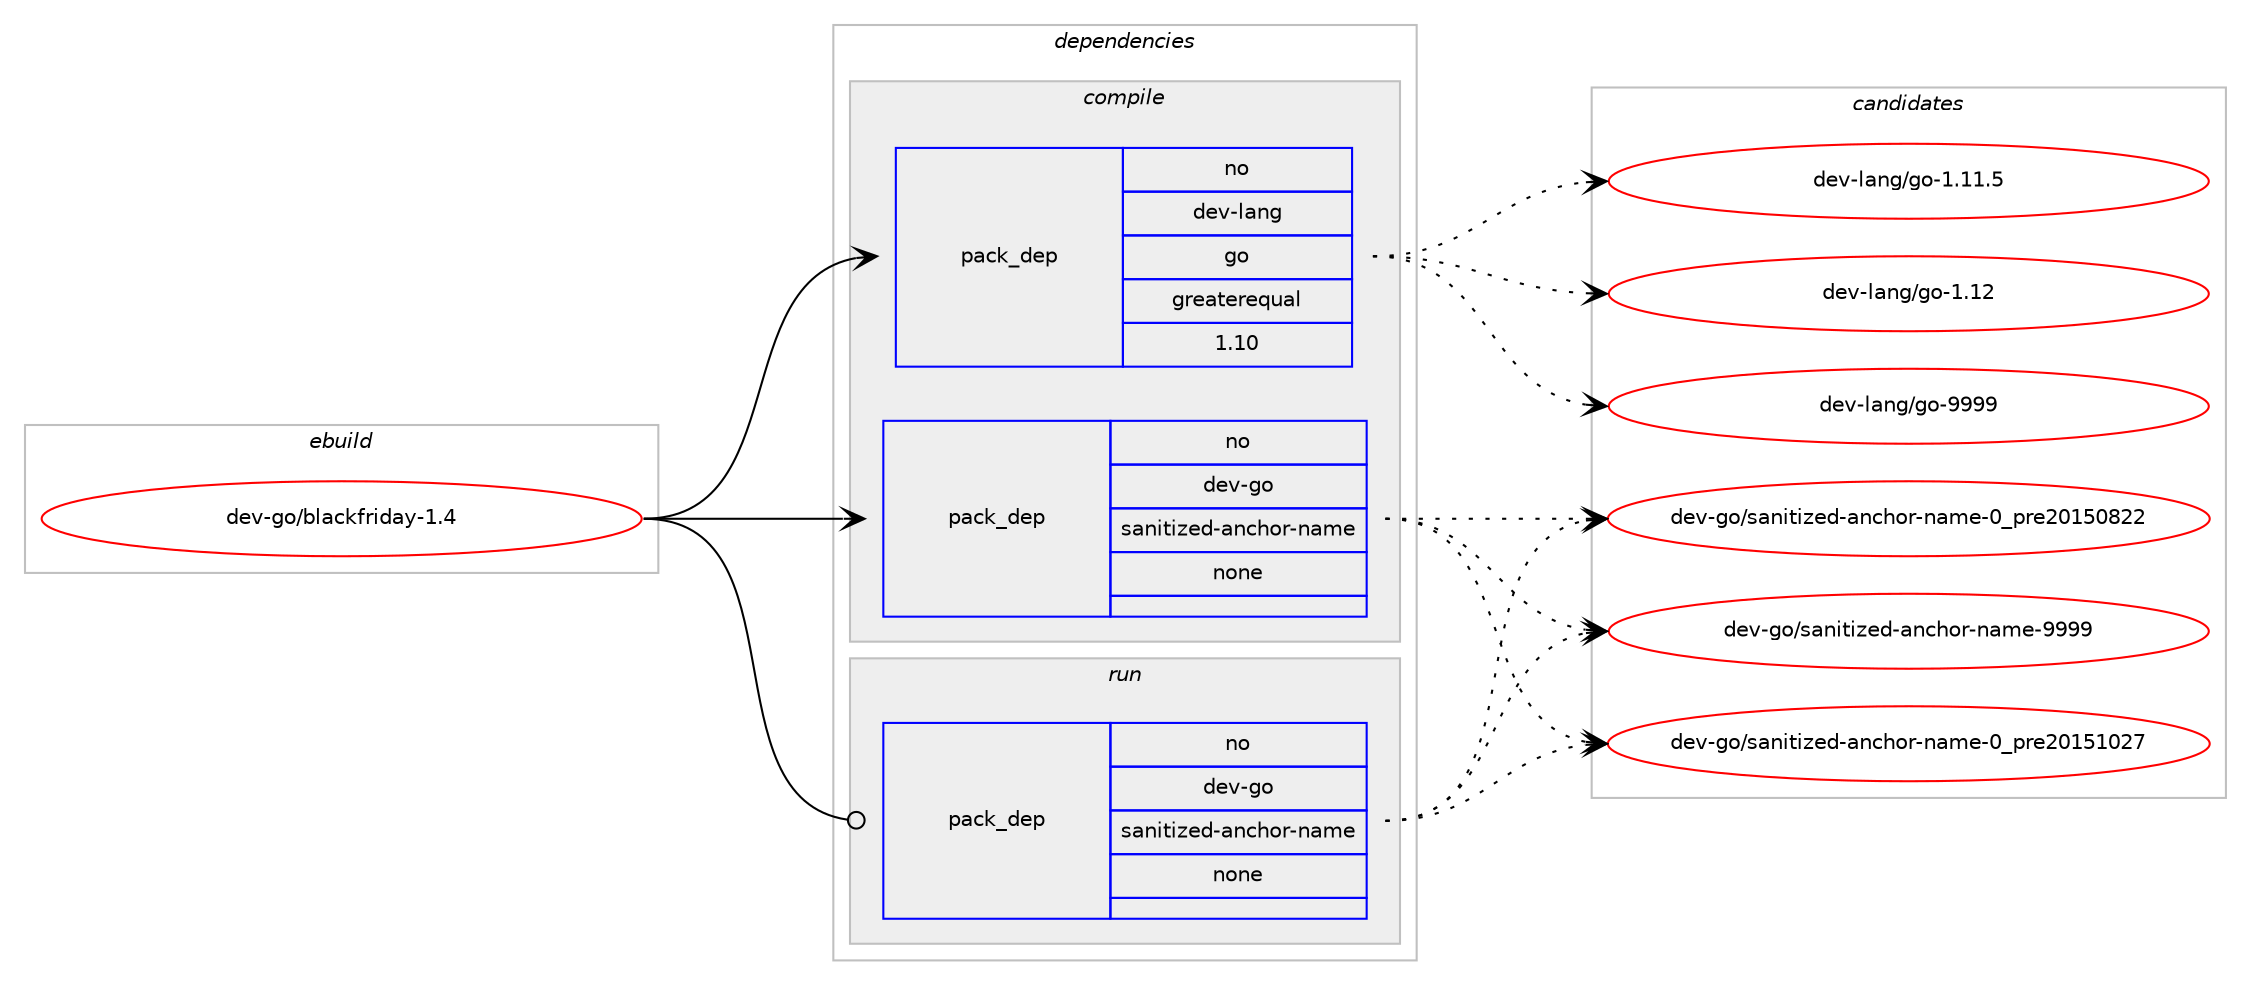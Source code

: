 digraph prolog {

# *************
# Graph options
# *************

newrank=true;
concentrate=true;
compound=true;
graph [rankdir=LR,fontname=Helvetica,fontsize=10,ranksep=1.5];#, ranksep=2.5, nodesep=0.2];
edge  [arrowhead=vee];
node  [fontname=Helvetica,fontsize=10];

# **********
# The ebuild
# **********

subgraph cluster_leftcol {
color=gray;
rank=same;
label=<<i>ebuild</i>>;
id [label="dev-go/blackfriday-1.4", color=red, width=4, href="../dev-go/blackfriday-1.4.svg"];
}

# ****************
# The dependencies
# ****************

subgraph cluster_midcol {
color=gray;
label=<<i>dependencies</i>>;
subgraph cluster_compile {
fillcolor="#eeeeee";
style=filled;
label=<<i>compile</i>>;
subgraph pack945750 {
dependency1325222 [label=<<TABLE BORDER="0" CELLBORDER="1" CELLSPACING="0" CELLPADDING="4" WIDTH="220"><TR><TD ROWSPAN="6" CELLPADDING="30">pack_dep</TD></TR><TR><TD WIDTH="110">no</TD></TR><TR><TD>dev-go</TD></TR><TR><TD>sanitized-anchor-name</TD></TR><TR><TD>none</TD></TR><TR><TD></TD></TR></TABLE>>, shape=none, color=blue];
}
id:e -> dependency1325222:w [weight=20,style="solid",arrowhead="vee"];
subgraph pack945751 {
dependency1325223 [label=<<TABLE BORDER="0" CELLBORDER="1" CELLSPACING="0" CELLPADDING="4" WIDTH="220"><TR><TD ROWSPAN="6" CELLPADDING="30">pack_dep</TD></TR><TR><TD WIDTH="110">no</TD></TR><TR><TD>dev-lang</TD></TR><TR><TD>go</TD></TR><TR><TD>greaterequal</TD></TR><TR><TD>1.10</TD></TR></TABLE>>, shape=none, color=blue];
}
id:e -> dependency1325223:w [weight=20,style="solid",arrowhead="vee"];
}
subgraph cluster_compileandrun {
fillcolor="#eeeeee";
style=filled;
label=<<i>compile and run</i>>;
}
subgraph cluster_run {
fillcolor="#eeeeee";
style=filled;
label=<<i>run</i>>;
subgraph pack945752 {
dependency1325224 [label=<<TABLE BORDER="0" CELLBORDER="1" CELLSPACING="0" CELLPADDING="4" WIDTH="220"><TR><TD ROWSPAN="6" CELLPADDING="30">pack_dep</TD></TR><TR><TD WIDTH="110">no</TD></TR><TR><TD>dev-go</TD></TR><TR><TD>sanitized-anchor-name</TD></TR><TR><TD>none</TD></TR><TR><TD></TD></TR></TABLE>>, shape=none, color=blue];
}
id:e -> dependency1325224:w [weight=20,style="solid",arrowhead="odot"];
}
}

# **************
# The candidates
# **************

subgraph cluster_choices {
rank=same;
color=gray;
label=<<i>candidates</i>>;

subgraph choice945750 {
color=black;
nodesep=1;
choice10010111845103111471159711010511610512210110045971109910411111445110971091014548951121141015048495348565050 [label="dev-go/sanitized-anchor-name-0_pre20150822", color=red, width=4,href="../dev-go/sanitized-anchor-name-0_pre20150822.svg"];
choice10010111845103111471159711010511610512210110045971109910411111445110971091014548951121141015048495349485055 [label="dev-go/sanitized-anchor-name-0_pre20151027", color=red, width=4,href="../dev-go/sanitized-anchor-name-0_pre20151027.svg"];
choice10010111845103111471159711010511610512210110045971109910411111445110971091014557575757 [label="dev-go/sanitized-anchor-name-9999", color=red, width=4,href="../dev-go/sanitized-anchor-name-9999.svg"];
dependency1325222:e -> choice10010111845103111471159711010511610512210110045971109910411111445110971091014548951121141015048495348565050:w [style=dotted,weight="100"];
dependency1325222:e -> choice10010111845103111471159711010511610512210110045971109910411111445110971091014548951121141015048495349485055:w [style=dotted,weight="100"];
dependency1325222:e -> choice10010111845103111471159711010511610512210110045971109910411111445110971091014557575757:w [style=dotted,weight="100"];
}
subgraph choice945751 {
color=black;
nodesep=1;
choice10010111845108971101034710311145494649494653 [label="dev-lang/go-1.11.5", color=red, width=4,href="../dev-lang/go-1.11.5.svg"];
choice1001011184510897110103471031114549464950 [label="dev-lang/go-1.12", color=red, width=4,href="../dev-lang/go-1.12.svg"];
choice1001011184510897110103471031114557575757 [label="dev-lang/go-9999", color=red, width=4,href="../dev-lang/go-9999.svg"];
dependency1325223:e -> choice10010111845108971101034710311145494649494653:w [style=dotted,weight="100"];
dependency1325223:e -> choice1001011184510897110103471031114549464950:w [style=dotted,weight="100"];
dependency1325223:e -> choice1001011184510897110103471031114557575757:w [style=dotted,weight="100"];
}
subgraph choice945752 {
color=black;
nodesep=1;
choice10010111845103111471159711010511610512210110045971109910411111445110971091014548951121141015048495348565050 [label="dev-go/sanitized-anchor-name-0_pre20150822", color=red, width=4,href="../dev-go/sanitized-anchor-name-0_pre20150822.svg"];
choice10010111845103111471159711010511610512210110045971109910411111445110971091014548951121141015048495349485055 [label="dev-go/sanitized-anchor-name-0_pre20151027", color=red, width=4,href="../dev-go/sanitized-anchor-name-0_pre20151027.svg"];
choice10010111845103111471159711010511610512210110045971109910411111445110971091014557575757 [label="dev-go/sanitized-anchor-name-9999", color=red, width=4,href="../dev-go/sanitized-anchor-name-9999.svg"];
dependency1325224:e -> choice10010111845103111471159711010511610512210110045971109910411111445110971091014548951121141015048495348565050:w [style=dotted,weight="100"];
dependency1325224:e -> choice10010111845103111471159711010511610512210110045971109910411111445110971091014548951121141015048495349485055:w [style=dotted,weight="100"];
dependency1325224:e -> choice10010111845103111471159711010511610512210110045971109910411111445110971091014557575757:w [style=dotted,weight="100"];
}
}

}
